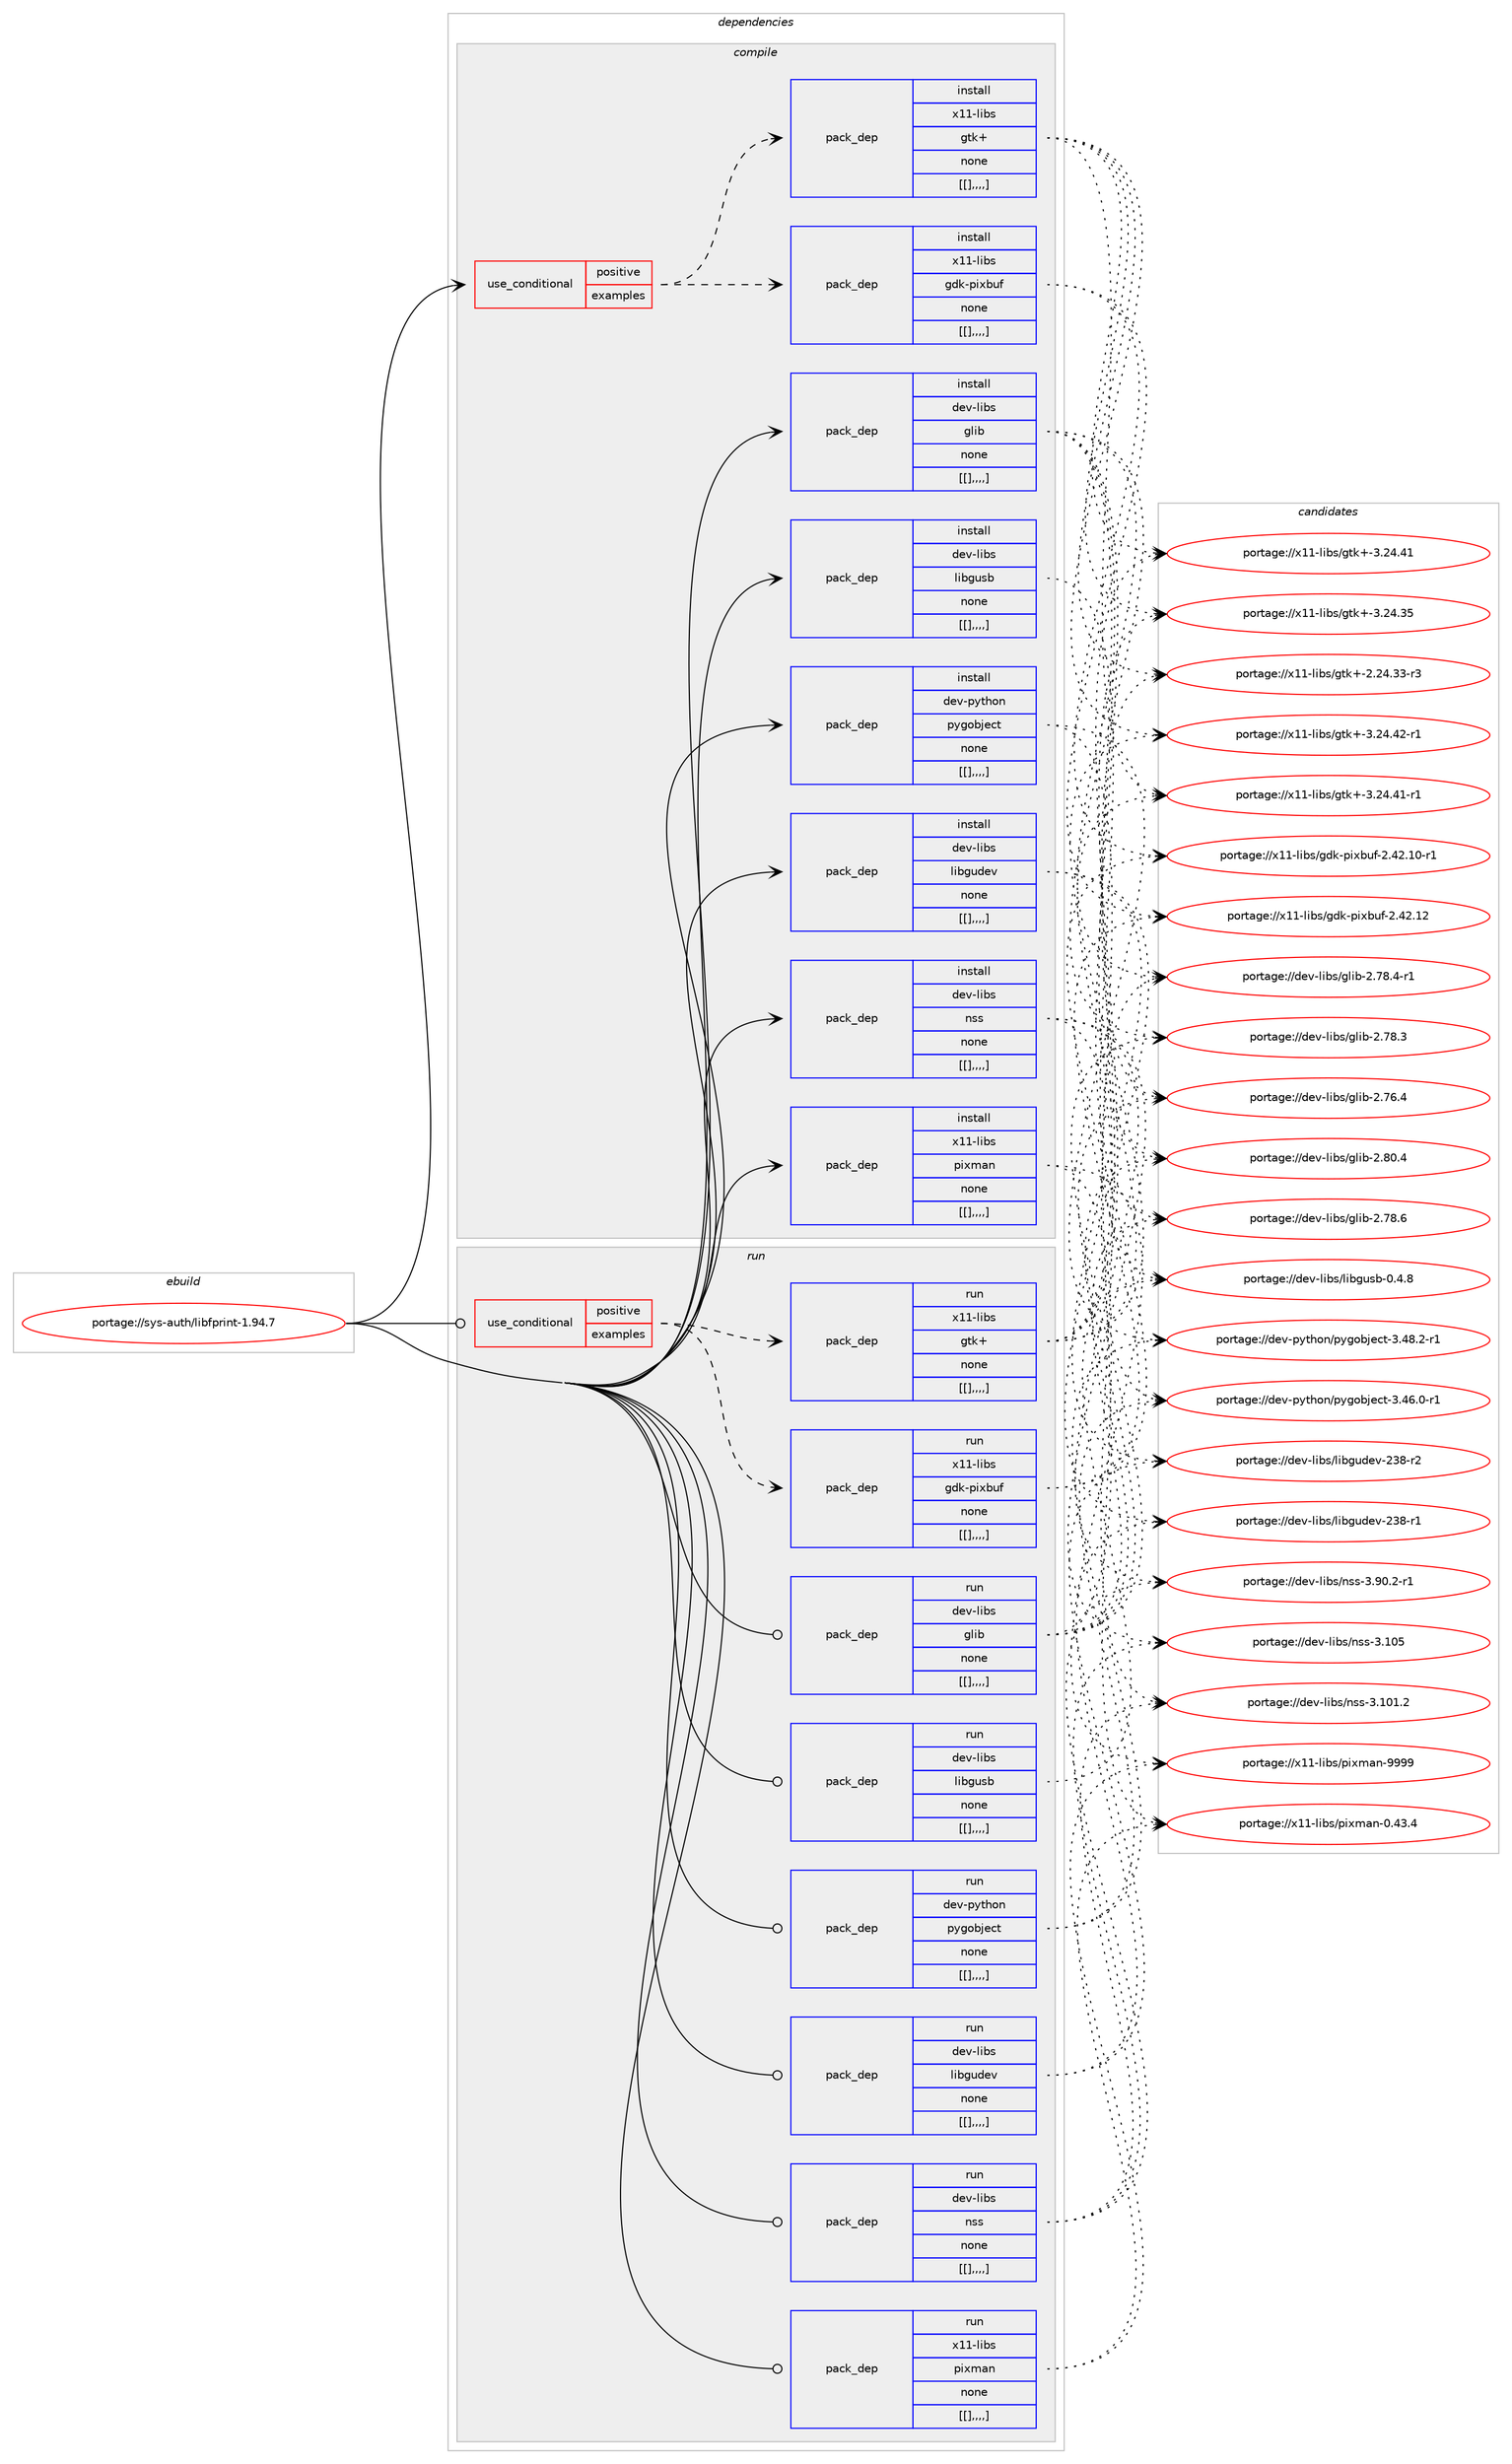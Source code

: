 digraph prolog {

# *************
# Graph options
# *************

newrank=true;
concentrate=true;
compound=true;
graph [rankdir=LR,fontname=Helvetica,fontsize=10,ranksep=1.5];#, ranksep=2.5, nodesep=0.2];
edge  [arrowhead=vee];
node  [fontname=Helvetica,fontsize=10];

# **********
# The ebuild
# **********

subgraph cluster_leftcol {
color=gray;
label=<<i>ebuild</i>>;
id [label="portage://sys-auth/libfprint-1.94.7", color=red, width=4, href="../sys-auth/libfprint-1.94.7.svg"];
}

# ****************
# The dependencies
# ****************

subgraph cluster_midcol {
color=gray;
label=<<i>dependencies</i>>;
subgraph cluster_compile {
fillcolor="#eeeeee";
style=filled;
label=<<i>compile</i>>;
subgraph cond3045 {
dependency8695 [label=<<TABLE BORDER="0" CELLBORDER="1" CELLSPACING="0" CELLPADDING="4"><TR><TD ROWSPAN="3" CELLPADDING="10">use_conditional</TD></TR><TR><TD>positive</TD></TR><TR><TD>examples</TD></TR></TABLE>>, shape=none, color=red];
subgraph pack5622 {
dependency8696 [label=<<TABLE BORDER="0" CELLBORDER="1" CELLSPACING="0" CELLPADDING="4" WIDTH="220"><TR><TD ROWSPAN="6" CELLPADDING="30">pack_dep</TD></TR><TR><TD WIDTH="110">install</TD></TR><TR><TD>x11-libs</TD></TR><TR><TD>gdk-pixbuf</TD></TR><TR><TD>none</TD></TR><TR><TD>[[],,,,]</TD></TR></TABLE>>, shape=none, color=blue];
}
dependency8695:e -> dependency8696:w [weight=20,style="dashed",arrowhead="vee"];
subgraph pack5623 {
dependency8697 [label=<<TABLE BORDER="0" CELLBORDER="1" CELLSPACING="0" CELLPADDING="4" WIDTH="220"><TR><TD ROWSPAN="6" CELLPADDING="30">pack_dep</TD></TR><TR><TD WIDTH="110">install</TD></TR><TR><TD>x11-libs</TD></TR><TR><TD>gtk+</TD></TR><TR><TD>none</TD></TR><TR><TD>[[],,,,]</TD></TR></TABLE>>, shape=none, color=blue];
}
dependency8695:e -> dependency8697:w [weight=20,style="dashed",arrowhead="vee"];
}
id:e -> dependency8695:w [weight=20,style="solid",arrowhead="vee"];
subgraph pack5624 {
dependency8698 [label=<<TABLE BORDER="0" CELLBORDER="1" CELLSPACING="0" CELLPADDING="4" WIDTH="220"><TR><TD ROWSPAN="6" CELLPADDING="30">pack_dep</TD></TR><TR><TD WIDTH="110">install</TD></TR><TR><TD>dev-libs</TD></TR><TR><TD>glib</TD></TR><TR><TD>none</TD></TR><TR><TD>[[],,,,]</TD></TR></TABLE>>, shape=none, color=blue];
}
id:e -> dependency8698:w [weight=20,style="solid",arrowhead="vee"];
subgraph pack5625 {
dependency8699 [label=<<TABLE BORDER="0" CELLBORDER="1" CELLSPACING="0" CELLPADDING="4" WIDTH="220"><TR><TD ROWSPAN="6" CELLPADDING="30">pack_dep</TD></TR><TR><TD WIDTH="110">install</TD></TR><TR><TD>dev-libs</TD></TR><TR><TD>libgudev</TD></TR><TR><TD>none</TD></TR><TR><TD>[[],,,,]</TD></TR></TABLE>>, shape=none, color=blue];
}
id:e -> dependency8699:w [weight=20,style="solid",arrowhead="vee"];
subgraph pack5626 {
dependency8700 [label=<<TABLE BORDER="0" CELLBORDER="1" CELLSPACING="0" CELLPADDING="4" WIDTH="220"><TR><TD ROWSPAN="6" CELLPADDING="30">pack_dep</TD></TR><TR><TD WIDTH="110">install</TD></TR><TR><TD>dev-libs</TD></TR><TR><TD>libgusb</TD></TR><TR><TD>none</TD></TR><TR><TD>[[],,,,]</TD></TR></TABLE>>, shape=none, color=blue];
}
id:e -> dependency8700:w [weight=20,style="solid",arrowhead="vee"];
subgraph pack5627 {
dependency8701 [label=<<TABLE BORDER="0" CELLBORDER="1" CELLSPACING="0" CELLPADDING="4" WIDTH="220"><TR><TD ROWSPAN="6" CELLPADDING="30">pack_dep</TD></TR><TR><TD WIDTH="110">install</TD></TR><TR><TD>dev-libs</TD></TR><TR><TD>nss</TD></TR><TR><TD>none</TD></TR><TR><TD>[[],,,,]</TD></TR></TABLE>>, shape=none, color=blue];
}
id:e -> dependency8701:w [weight=20,style="solid",arrowhead="vee"];
subgraph pack5628 {
dependency8702 [label=<<TABLE BORDER="0" CELLBORDER="1" CELLSPACING="0" CELLPADDING="4" WIDTH="220"><TR><TD ROWSPAN="6" CELLPADDING="30">pack_dep</TD></TR><TR><TD WIDTH="110">install</TD></TR><TR><TD>dev-python</TD></TR><TR><TD>pygobject</TD></TR><TR><TD>none</TD></TR><TR><TD>[[],,,,]</TD></TR></TABLE>>, shape=none, color=blue];
}
id:e -> dependency8702:w [weight=20,style="solid",arrowhead="vee"];
subgraph pack5629 {
dependency8703 [label=<<TABLE BORDER="0" CELLBORDER="1" CELLSPACING="0" CELLPADDING="4" WIDTH="220"><TR><TD ROWSPAN="6" CELLPADDING="30">pack_dep</TD></TR><TR><TD WIDTH="110">install</TD></TR><TR><TD>x11-libs</TD></TR><TR><TD>pixman</TD></TR><TR><TD>none</TD></TR><TR><TD>[[],,,,]</TD></TR></TABLE>>, shape=none, color=blue];
}
id:e -> dependency8703:w [weight=20,style="solid",arrowhead="vee"];
}
subgraph cluster_compileandrun {
fillcolor="#eeeeee";
style=filled;
label=<<i>compile and run</i>>;
}
subgraph cluster_run {
fillcolor="#eeeeee";
style=filled;
label=<<i>run</i>>;
subgraph cond3046 {
dependency8704 [label=<<TABLE BORDER="0" CELLBORDER="1" CELLSPACING="0" CELLPADDING="4"><TR><TD ROWSPAN="3" CELLPADDING="10">use_conditional</TD></TR><TR><TD>positive</TD></TR><TR><TD>examples</TD></TR></TABLE>>, shape=none, color=red];
subgraph pack5630 {
dependency8705 [label=<<TABLE BORDER="0" CELLBORDER="1" CELLSPACING="0" CELLPADDING="4" WIDTH="220"><TR><TD ROWSPAN="6" CELLPADDING="30">pack_dep</TD></TR><TR><TD WIDTH="110">run</TD></TR><TR><TD>x11-libs</TD></TR><TR><TD>gdk-pixbuf</TD></TR><TR><TD>none</TD></TR><TR><TD>[[],,,,]</TD></TR></TABLE>>, shape=none, color=blue];
}
dependency8704:e -> dependency8705:w [weight=20,style="dashed",arrowhead="vee"];
subgraph pack5631 {
dependency8706 [label=<<TABLE BORDER="0" CELLBORDER="1" CELLSPACING="0" CELLPADDING="4" WIDTH="220"><TR><TD ROWSPAN="6" CELLPADDING="30">pack_dep</TD></TR><TR><TD WIDTH="110">run</TD></TR><TR><TD>x11-libs</TD></TR><TR><TD>gtk+</TD></TR><TR><TD>none</TD></TR><TR><TD>[[],,,,]</TD></TR></TABLE>>, shape=none, color=blue];
}
dependency8704:e -> dependency8706:w [weight=20,style="dashed",arrowhead="vee"];
}
id:e -> dependency8704:w [weight=20,style="solid",arrowhead="odot"];
subgraph pack5632 {
dependency8707 [label=<<TABLE BORDER="0" CELLBORDER="1" CELLSPACING="0" CELLPADDING="4" WIDTH="220"><TR><TD ROWSPAN="6" CELLPADDING="30">pack_dep</TD></TR><TR><TD WIDTH="110">run</TD></TR><TR><TD>dev-libs</TD></TR><TR><TD>glib</TD></TR><TR><TD>none</TD></TR><TR><TD>[[],,,,]</TD></TR></TABLE>>, shape=none, color=blue];
}
id:e -> dependency8707:w [weight=20,style="solid",arrowhead="odot"];
subgraph pack5633 {
dependency8708 [label=<<TABLE BORDER="0" CELLBORDER="1" CELLSPACING="0" CELLPADDING="4" WIDTH="220"><TR><TD ROWSPAN="6" CELLPADDING="30">pack_dep</TD></TR><TR><TD WIDTH="110">run</TD></TR><TR><TD>dev-libs</TD></TR><TR><TD>libgudev</TD></TR><TR><TD>none</TD></TR><TR><TD>[[],,,,]</TD></TR></TABLE>>, shape=none, color=blue];
}
id:e -> dependency8708:w [weight=20,style="solid",arrowhead="odot"];
subgraph pack5634 {
dependency8709 [label=<<TABLE BORDER="0" CELLBORDER="1" CELLSPACING="0" CELLPADDING="4" WIDTH="220"><TR><TD ROWSPAN="6" CELLPADDING="30">pack_dep</TD></TR><TR><TD WIDTH="110">run</TD></TR><TR><TD>dev-libs</TD></TR><TR><TD>libgusb</TD></TR><TR><TD>none</TD></TR><TR><TD>[[],,,,]</TD></TR></TABLE>>, shape=none, color=blue];
}
id:e -> dependency8709:w [weight=20,style="solid",arrowhead="odot"];
subgraph pack5635 {
dependency8710 [label=<<TABLE BORDER="0" CELLBORDER="1" CELLSPACING="0" CELLPADDING="4" WIDTH="220"><TR><TD ROWSPAN="6" CELLPADDING="30">pack_dep</TD></TR><TR><TD WIDTH="110">run</TD></TR><TR><TD>dev-libs</TD></TR><TR><TD>nss</TD></TR><TR><TD>none</TD></TR><TR><TD>[[],,,,]</TD></TR></TABLE>>, shape=none, color=blue];
}
id:e -> dependency8710:w [weight=20,style="solid",arrowhead="odot"];
subgraph pack5636 {
dependency8711 [label=<<TABLE BORDER="0" CELLBORDER="1" CELLSPACING="0" CELLPADDING="4" WIDTH="220"><TR><TD ROWSPAN="6" CELLPADDING="30">pack_dep</TD></TR><TR><TD WIDTH="110">run</TD></TR><TR><TD>dev-python</TD></TR><TR><TD>pygobject</TD></TR><TR><TD>none</TD></TR><TR><TD>[[],,,,]</TD></TR></TABLE>>, shape=none, color=blue];
}
id:e -> dependency8711:w [weight=20,style="solid",arrowhead="odot"];
subgraph pack5637 {
dependency8712 [label=<<TABLE BORDER="0" CELLBORDER="1" CELLSPACING="0" CELLPADDING="4" WIDTH="220"><TR><TD ROWSPAN="6" CELLPADDING="30">pack_dep</TD></TR><TR><TD WIDTH="110">run</TD></TR><TR><TD>x11-libs</TD></TR><TR><TD>pixman</TD></TR><TR><TD>none</TD></TR><TR><TD>[[],,,,]</TD></TR></TABLE>>, shape=none, color=blue];
}
id:e -> dependency8712:w [weight=20,style="solid",arrowhead="odot"];
}
}

# **************
# The candidates
# **************

subgraph cluster_choices {
rank=same;
color=gray;
label=<<i>candidates</i>>;

subgraph choice5622 {
color=black;
nodesep=1;
choice120494945108105981154710310010745112105120981171024550465250464950 [label="portage://x11-libs/gdk-pixbuf-2.42.12", color=red, width=4,href="../x11-libs/gdk-pixbuf-2.42.12.svg"];
choice1204949451081059811547103100107451121051209811710245504652504649484511449 [label="portage://x11-libs/gdk-pixbuf-2.42.10-r1", color=red, width=4,href="../x11-libs/gdk-pixbuf-2.42.10-r1.svg"];
dependency8696:e -> choice120494945108105981154710310010745112105120981171024550465250464950:w [style=dotted,weight="100"];
dependency8696:e -> choice1204949451081059811547103100107451121051209811710245504652504649484511449:w [style=dotted,weight="100"];
}
subgraph choice5623 {
color=black;
nodesep=1;
choice12049494510810598115471031161074345514650524652504511449 [label="portage://x11-libs/gtk+-3.24.42-r1", color=red, width=4,href="../x11-libs/gtk+-3.24.42-r1.svg"];
choice12049494510810598115471031161074345514650524652494511449 [label="portage://x11-libs/gtk+-3.24.41-r1", color=red, width=4,href="../x11-libs/gtk+-3.24.41-r1.svg"];
choice1204949451081059811547103116107434551465052465249 [label="portage://x11-libs/gtk+-3.24.41", color=red, width=4,href="../x11-libs/gtk+-3.24.41.svg"];
choice1204949451081059811547103116107434551465052465153 [label="portage://x11-libs/gtk+-3.24.35", color=red, width=4,href="../x11-libs/gtk+-3.24.35.svg"];
choice12049494510810598115471031161074345504650524651514511451 [label="portage://x11-libs/gtk+-2.24.33-r3", color=red, width=4,href="../x11-libs/gtk+-2.24.33-r3.svg"];
dependency8697:e -> choice12049494510810598115471031161074345514650524652504511449:w [style=dotted,weight="100"];
dependency8697:e -> choice12049494510810598115471031161074345514650524652494511449:w [style=dotted,weight="100"];
dependency8697:e -> choice1204949451081059811547103116107434551465052465249:w [style=dotted,weight="100"];
dependency8697:e -> choice1204949451081059811547103116107434551465052465153:w [style=dotted,weight="100"];
dependency8697:e -> choice12049494510810598115471031161074345504650524651514511451:w [style=dotted,weight="100"];
}
subgraph choice5624 {
color=black;
nodesep=1;
choice1001011184510810598115471031081059845504656484652 [label="portage://dev-libs/glib-2.80.4", color=red, width=4,href="../dev-libs/glib-2.80.4.svg"];
choice1001011184510810598115471031081059845504655564654 [label="portage://dev-libs/glib-2.78.6", color=red, width=4,href="../dev-libs/glib-2.78.6.svg"];
choice10010111845108105981154710310810598455046555646524511449 [label="portage://dev-libs/glib-2.78.4-r1", color=red, width=4,href="../dev-libs/glib-2.78.4-r1.svg"];
choice1001011184510810598115471031081059845504655564651 [label="portage://dev-libs/glib-2.78.3", color=red, width=4,href="../dev-libs/glib-2.78.3.svg"];
choice1001011184510810598115471031081059845504655544652 [label="portage://dev-libs/glib-2.76.4", color=red, width=4,href="../dev-libs/glib-2.76.4.svg"];
dependency8698:e -> choice1001011184510810598115471031081059845504656484652:w [style=dotted,weight="100"];
dependency8698:e -> choice1001011184510810598115471031081059845504655564654:w [style=dotted,weight="100"];
dependency8698:e -> choice10010111845108105981154710310810598455046555646524511449:w [style=dotted,weight="100"];
dependency8698:e -> choice1001011184510810598115471031081059845504655564651:w [style=dotted,weight="100"];
dependency8698:e -> choice1001011184510810598115471031081059845504655544652:w [style=dotted,weight="100"];
}
subgraph choice5625 {
color=black;
nodesep=1;
choice10010111845108105981154710810598103117100101118455051564511450 [label="portage://dev-libs/libgudev-238-r2", color=red, width=4,href="../dev-libs/libgudev-238-r2.svg"];
choice10010111845108105981154710810598103117100101118455051564511449 [label="portage://dev-libs/libgudev-238-r1", color=red, width=4,href="../dev-libs/libgudev-238-r1.svg"];
dependency8699:e -> choice10010111845108105981154710810598103117100101118455051564511450:w [style=dotted,weight="100"];
dependency8699:e -> choice10010111845108105981154710810598103117100101118455051564511449:w [style=dotted,weight="100"];
}
subgraph choice5626 {
color=black;
nodesep=1;
choice1001011184510810598115471081059810311711598454846524656 [label="portage://dev-libs/libgusb-0.4.8", color=red, width=4,href="../dev-libs/libgusb-0.4.8.svg"];
dependency8700:e -> choice1001011184510810598115471081059810311711598454846524656:w [style=dotted,weight="100"];
}
subgraph choice5627 {
color=black;
nodesep=1;
choice100101118451081059811547110115115455146494853 [label="portage://dev-libs/nss-3.105", color=red, width=4,href="../dev-libs/nss-3.105.svg"];
choice1001011184510810598115471101151154551464948494650 [label="portage://dev-libs/nss-3.101.2", color=red, width=4,href="../dev-libs/nss-3.101.2.svg"];
choice100101118451081059811547110115115455146574846504511449 [label="portage://dev-libs/nss-3.90.2-r1", color=red, width=4,href="../dev-libs/nss-3.90.2-r1.svg"];
dependency8701:e -> choice100101118451081059811547110115115455146494853:w [style=dotted,weight="100"];
dependency8701:e -> choice1001011184510810598115471101151154551464948494650:w [style=dotted,weight="100"];
dependency8701:e -> choice100101118451081059811547110115115455146574846504511449:w [style=dotted,weight="100"];
}
subgraph choice5628 {
color=black;
nodesep=1;
choice10010111845112121116104111110471121211031119810610199116455146525646504511449 [label="portage://dev-python/pygobject-3.48.2-r1", color=red, width=4,href="../dev-python/pygobject-3.48.2-r1.svg"];
choice10010111845112121116104111110471121211031119810610199116455146525446484511449 [label="portage://dev-python/pygobject-3.46.0-r1", color=red, width=4,href="../dev-python/pygobject-3.46.0-r1.svg"];
dependency8702:e -> choice10010111845112121116104111110471121211031119810610199116455146525646504511449:w [style=dotted,weight="100"];
dependency8702:e -> choice10010111845112121116104111110471121211031119810610199116455146525446484511449:w [style=dotted,weight="100"];
}
subgraph choice5629 {
color=black;
nodesep=1;
choice1204949451081059811547112105120109971104557575757 [label="portage://x11-libs/pixman-9999", color=red, width=4,href="../x11-libs/pixman-9999.svg"];
choice12049494510810598115471121051201099711045484652514652 [label="portage://x11-libs/pixman-0.43.4", color=red, width=4,href="../x11-libs/pixman-0.43.4.svg"];
dependency8703:e -> choice1204949451081059811547112105120109971104557575757:w [style=dotted,weight="100"];
dependency8703:e -> choice12049494510810598115471121051201099711045484652514652:w [style=dotted,weight="100"];
}
subgraph choice5630 {
color=black;
nodesep=1;
choice120494945108105981154710310010745112105120981171024550465250464950 [label="portage://x11-libs/gdk-pixbuf-2.42.12", color=red, width=4,href="../x11-libs/gdk-pixbuf-2.42.12.svg"];
choice1204949451081059811547103100107451121051209811710245504652504649484511449 [label="portage://x11-libs/gdk-pixbuf-2.42.10-r1", color=red, width=4,href="../x11-libs/gdk-pixbuf-2.42.10-r1.svg"];
dependency8705:e -> choice120494945108105981154710310010745112105120981171024550465250464950:w [style=dotted,weight="100"];
dependency8705:e -> choice1204949451081059811547103100107451121051209811710245504652504649484511449:w [style=dotted,weight="100"];
}
subgraph choice5631 {
color=black;
nodesep=1;
choice12049494510810598115471031161074345514650524652504511449 [label="portage://x11-libs/gtk+-3.24.42-r1", color=red, width=4,href="../x11-libs/gtk+-3.24.42-r1.svg"];
choice12049494510810598115471031161074345514650524652494511449 [label="portage://x11-libs/gtk+-3.24.41-r1", color=red, width=4,href="../x11-libs/gtk+-3.24.41-r1.svg"];
choice1204949451081059811547103116107434551465052465249 [label="portage://x11-libs/gtk+-3.24.41", color=red, width=4,href="../x11-libs/gtk+-3.24.41.svg"];
choice1204949451081059811547103116107434551465052465153 [label="portage://x11-libs/gtk+-3.24.35", color=red, width=4,href="../x11-libs/gtk+-3.24.35.svg"];
choice12049494510810598115471031161074345504650524651514511451 [label="portage://x11-libs/gtk+-2.24.33-r3", color=red, width=4,href="../x11-libs/gtk+-2.24.33-r3.svg"];
dependency8706:e -> choice12049494510810598115471031161074345514650524652504511449:w [style=dotted,weight="100"];
dependency8706:e -> choice12049494510810598115471031161074345514650524652494511449:w [style=dotted,weight="100"];
dependency8706:e -> choice1204949451081059811547103116107434551465052465249:w [style=dotted,weight="100"];
dependency8706:e -> choice1204949451081059811547103116107434551465052465153:w [style=dotted,weight="100"];
dependency8706:e -> choice12049494510810598115471031161074345504650524651514511451:w [style=dotted,weight="100"];
}
subgraph choice5632 {
color=black;
nodesep=1;
choice1001011184510810598115471031081059845504656484652 [label="portage://dev-libs/glib-2.80.4", color=red, width=4,href="../dev-libs/glib-2.80.4.svg"];
choice1001011184510810598115471031081059845504655564654 [label="portage://dev-libs/glib-2.78.6", color=red, width=4,href="../dev-libs/glib-2.78.6.svg"];
choice10010111845108105981154710310810598455046555646524511449 [label="portage://dev-libs/glib-2.78.4-r1", color=red, width=4,href="../dev-libs/glib-2.78.4-r1.svg"];
choice1001011184510810598115471031081059845504655564651 [label="portage://dev-libs/glib-2.78.3", color=red, width=4,href="../dev-libs/glib-2.78.3.svg"];
choice1001011184510810598115471031081059845504655544652 [label="portage://dev-libs/glib-2.76.4", color=red, width=4,href="../dev-libs/glib-2.76.4.svg"];
dependency8707:e -> choice1001011184510810598115471031081059845504656484652:w [style=dotted,weight="100"];
dependency8707:e -> choice1001011184510810598115471031081059845504655564654:w [style=dotted,weight="100"];
dependency8707:e -> choice10010111845108105981154710310810598455046555646524511449:w [style=dotted,weight="100"];
dependency8707:e -> choice1001011184510810598115471031081059845504655564651:w [style=dotted,weight="100"];
dependency8707:e -> choice1001011184510810598115471031081059845504655544652:w [style=dotted,weight="100"];
}
subgraph choice5633 {
color=black;
nodesep=1;
choice10010111845108105981154710810598103117100101118455051564511450 [label="portage://dev-libs/libgudev-238-r2", color=red, width=4,href="../dev-libs/libgudev-238-r2.svg"];
choice10010111845108105981154710810598103117100101118455051564511449 [label="portage://dev-libs/libgudev-238-r1", color=red, width=4,href="../dev-libs/libgudev-238-r1.svg"];
dependency8708:e -> choice10010111845108105981154710810598103117100101118455051564511450:w [style=dotted,weight="100"];
dependency8708:e -> choice10010111845108105981154710810598103117100101118455051564511449:w [style=dotted,weight="100"];
}
subgraph choice5634 {
color=black;
nodesep=1;
choice1001011184510810598115471081059810311711598454846524656 [label="portage://dev-libs/libgusb-0.4.8", color=red, width=4,href="../dev-libs/libgusb-0.4.8.svg"];
dependency8709:e -> choice1001011184510810598115471081059810311711598454846524656:w [style=dotted,weight="100"];
}
subgraph choice5635 {
color=black;
nodesep=1;
choice100101118451081059811547110115115455146494853 [label="portage://dev-libs/nss-3.105", color=red, width=4,href="../dev-libs/nss-3.105.svg"];
choice1001011184510810598115471101151154551464948494650 [label="portage://dev-libs/nss-3.101.2", color=red, width=4,href="../dev-libs/nss-3.101.2.svg"];
choice100101118451081059811547110115115455146574846504511449 [label="portage://dev-libs/nss-3.90.2-r1", color=red, width=4,href="../dev-libs/nss-3.90.2-r1.svg"];
dependency8710:e -> choice100101118451081059811547110115115455146494853:w [style=dotted,weight="100"];
dependency8710:e -> choice1001011184510810598115471101151154551464948494650:w [style=dotted,weight="100"];
dependency8710:e -> choice100101118451081059811547110115115455146574846504511449:w [style=dotted,weight="100"];
}
subgraph choice5636 {
color=black;
nodesep=1;
choice10010111845112121116104111110471121211031119810610199116455146525646504511449 [label="portage://dev-python/pygobject-3.48.2-r1", color=red, width=4,href="../dev-python/pygobject-3.48.2-r1.svg"];
choice10010111845112121116104111110471121211031119810610199116455146525446484511449 [label="portage://dev-python/pygobject-3.46.0-r1", color=red, width=4,href="../dev-python/pygobject-3.46.0-r1.svg"];
dependency8711:e -> choice10010111845112121116104111110471121211031119810610199116455146525646504511449:w [style=dotted,weight="100"];
dependency8711:e -> choice10010111845112121116104111110471121211031119810610199116455146525446484511449:w [style=dotted,weight="100"];
}
subgraph choice5637 {
color=black;
nodesep=1;
choice1204949451081059811547112105120109971104557575757 [label="portage://x11-libs/pixman-9999", color=red, width=4,href="../x11-libs/pixman-9999.svg"];
choice12049494510810598115471121051201099711045484652514652 [label="portage://x11-libs/pixman-0.43.4", color=red, width=4,href="../x11-libs/pixman-0.43.4.svg"];
dependency8712:e -> choice1204949451081059811547112105120109971104557575757:w [style=dotted,weight="100"];
dependency8712:e -> choice12049494510810598115471121051201099711045484652514652:w [style=dotted,weight="100"];
}
}

}

